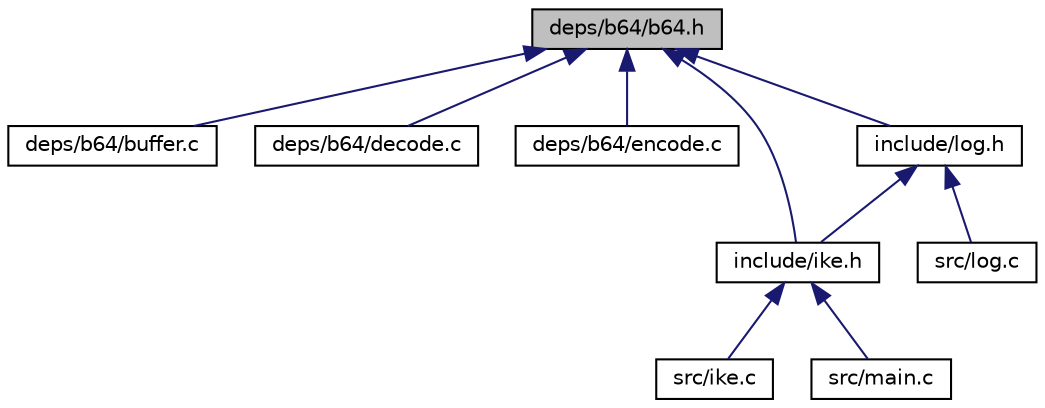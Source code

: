 digraph "deps/b64/b64.h"
{
 // LATEX_PDF_SIZE
  edge [fontname="Helvetica",fontsize="10",labelfontname="Helvetica",labelfontsize="10"];
  node [fontname="Helvetica",fontsize="10",shape=record];
  Node1 [label="deps/b64/b64.h",height=0.2,width=0.4,color="black", fillcolor="grey75", style="filled", fontcolor="black",tooltip=" "];
  Node1 -> Node2 [dir="back",color="midnightblue",fontsize="10",style="solid",fontname="Helvetica"];
  Node2 [label="deps/b64/buffer.c",height=0.2,width=0.4,color="black", fillcolor="white", style="filled",URL="$deps_2b64_2buffer_8c.html",tooltip=" "];
  Node1 -> Node3 [dir="back",color="midnightblue",fontsize="10",style="solid",fontname="Helvetica"];
  Node3 [label="deps/b64/decode.c",height=0.2,width=0.4,color="black", fillcolor="white", style="filled",URL="$deps_2b64_2decode_8c.html",tooltip=" "];
  Node1 -> Node4 [dir="back",color="midnightblue",fontsize="10",style="solid",fontname="Helvetica"];
  Node4 [label="deps/b64/encode.c",height=0.2,width=0.4,color="black", fillcolor="white", style="filled",URL="$deps_2b64_2encode_8c.html",tooltip=" "];
  Node1 -> Node5 [dir="back",color="midnightblue",fontsize="10",style="solid",fontname="Helvetica"];
  Node5 [label="include/log.h",height=0.2,width=0.4,color="black", fillcolor="white", style="filled",URL="$include_2log_8h.html",tooltip=" "];
  Node5 -> Node6 [dir="back",color="midnightblue",fontsize="10",style="solid",fontname="Helvetica"];
  Node6 [label="include/ike.h",height=0.2,width=0.4,color="black", fillcolor="white", style="filled",URL="$include_2ike_8h.html",tooltip=" "];
  Node6 -> Node7 [dir="back",color="midnightblue",fontsize="10",style="solid",fontname="Helvetica"];
  Node7 [label="src/ike.c",height=0.2,width=0.4,color="black", fillcolor="white", style="filled",URL="$src_2ike_8c.html",tooltip=" "];
  Node6 -> Node8 [dir="back",color="midnightblue",fontsize="10",style="solid",fontname="Helvetica"];
  Node8 [label="src/main.c",height=0.2,width=0.4,color="black", fillcolor="white", style="filled",URL="$src_2main_8c.html",tooltip=" "];
  Node5 -> Node9 [dir="back",color="midnightblue",fontsize="10",style="solid",fontname="Helvetica"];
  Node9 [label="src/log.c",height=0.2,width=0.4,color="black", fillcolor="white", style="filled",URL="$src_2log_8c.html",tooltip=" "];
  Node1 -> Node6 [dir="back",color="midnightblue",fontsize="10",style="solid",fontname="Helvetica"];
}
